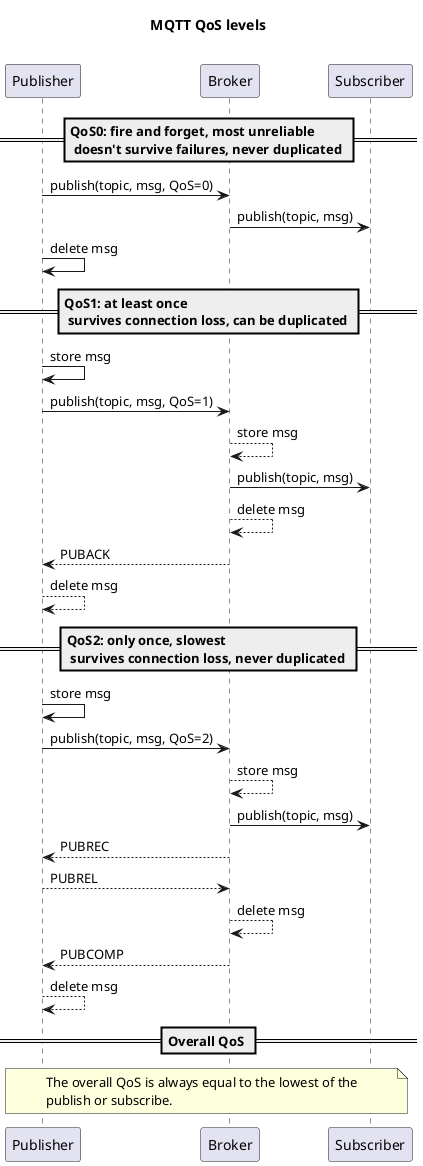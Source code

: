@startuml

title MQTT QoS levels\n

== QoS0: fire and forget, most unreliable\n \
doesn't survive failures, never duplicated ==
"Publisher" -> "Broker" : publish(topic, msg, QoS=0)
"Broker" -> "Subscriber" : publish(topic, msg)
"Publisher" -> "Publisher" : delete msg

== QoS1: at least once\n \
survives connection loss, can be duplicated ==
"Publisher" -> "Publisher" : store msg
"Publisher" -> "Broker" : publish(topic, msg, QoS=1)
"Broker" --> "Broker" : store msg
"Broker" -> "Subscriber" : publish(topic, msg)
"Broker" --> "Broker" : delete msg
"Broker" --> "Publisher" : PUBACK
"Publisher" --> "Publisher" : delete msg

== QoS2: only once, slowest\n \
survives connection loss, never duplicated ==
"Publisher" -> "Publisher" : store msg
"Publisher" -> "Broker" : publish(topic, msg, QoS=2)
"Broker" --> "Broker" : store msg
"Broker" -> "Subscriber" : publish(topic, msg)
"Broker"--> "Publisher" : PUBREC
"Publisher" --> "Broker" : PUBREL
"Broker" --> "Broker" : delete msg
"Broker" --> "Publisher" : PUBCOMP
"Publisher" --> "Publisher" : delete msg

== Overall QoS ==
note over Publisher, Subscriber
	The overall QoS is always equal to the lowest of the
	publish or subscribe.
end note

@enduml